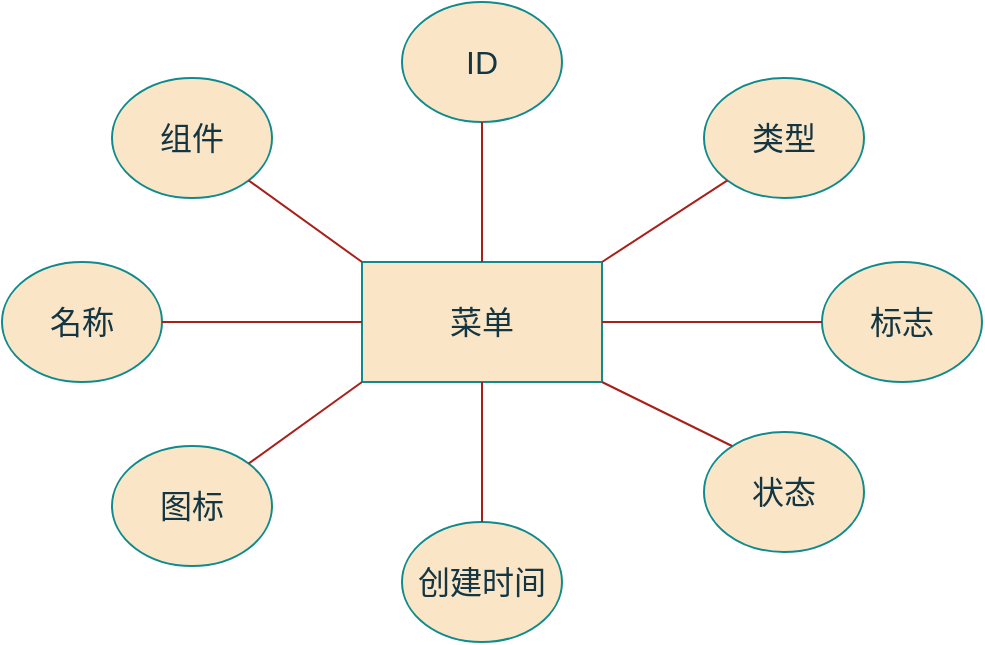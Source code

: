 <mxfile version="21.2.1" type="device">
  <diagram name="第 1 页" id="uwKSu-H3l_kru5IloZrT">
    <mxGraphModel dx="1044" dy="359" grid="0" gridSize="10" guides="1" tooltips="1" connect="1" arrows="1" fold="1" page="0" pageScale="1" pageWidth="827" pageHeight="1169" math="0" shadow="0">
      <root>
        <mxCell id="0" />
        <mxCell id="1" parent="0" />
        <mxCell id="CCTWVmGjXVh84asYvsrQ-1" value="菜单" style="rounded=0;whiteSpace=wrap;html=1;strokeColor=#0F8B8D;fontSize=16;fontColor=#143642;fillColor=#FAE5C7;labelBackgroundColor=none;" parent="1" vertex="1">
          <mxGeometry x="211" y="219" width="120" height="60" as="geometry" />
        </mxCell>
        <mxCell id="CCTWVmGjXVh84asYvsrQ-2" value="标志" style="ellipse;whiteSpace=wrap;html=1;strokeColor=#0F8B8D;fontSize=16;fontColor=#143642;fillColor=#FAE5C7;labelBackgroundColor=none;" parent="1" vertex="1">
          <mxGeometry x="441" y="219" width="80" height="60" as="geometry" />
        </mxCell>
        <mxCell id="CCTWVmGjXVh84asYvsrQ-3" value="创建时间" style="ellipse;whiteSpace=wrap;html=1;strokeColor=#0F8B8D;fontSize=16;fontColor=#143642;fillColor=#FAE5C7;labelBackgroundColor=none;" parent="1" vertex="1">
          <mxGeometry x="231" y="349" width="80" height="60" as="geometry" />
        </mxCell>
        <mxCell id="CCTWVmGjXVh84asYvsrQ-4" value="名称" style="ellipse;whiteSpace=wrap;html=1;strokeColor=#0F8B8D;fontSize=16;fontColor=#143642;fillColor=#FAE5C7;labelBackgroundColor=none;" parent="1" vertex="1">
          <mxGeometry x="31" y="219" width="80" height="60" as="geometry" />
        </mxCell>
        <mxCell id="CCTWVmGjXVh84asYvsrQ-5" value="图标" style="ellipse;whiteSpace=wrap;html=1;strokeColor=#0F8B8D;fontSize=16;fontColor=#143642;fillColor=#FAE5C7;labelBackgroundColor=none;" parent="1" vertex="1">
          <mxGeometry x="86" y="311" width="80" height="60" as="geometry" />
        </mxCell>
        <mxCell id="CCTWVmGjXVh84asYvsrQ-6" value="ID" style="ellipse;whiteSpace=wrap;html=1;strokeColor=#0F8B8D;fontSize=16;fontColor=#143642;fillColor=#FAE5C7;labelBackgroundColor=none;" parent="1" vertex="1">
          <mxGeometry x="231" y="89" width="80" height="60" as="geometry" />
        </mxCell>
        <mxCell id="CCTWVmGjXVh84asYvsrQ-7" value="状态" style="ellipse;whiteSpace=wrap;html=1;strokeColor=#0F8B8D;fontSize=16;fontColor=#143642;fillColor=#FAE5C7;labelBackgroundColor=none;" parent="1" vertex="1">
          <mxGeometry x="382" y="304" width="80" height="60" as="geometry" />
        </mxCell>
        <mxCell id="CCTWVmGjXVh84asYvsrQ-8" value="" style="endArrow=none;html=1;rounded=0;strokeColor=#A8201A;fontSize=12;fontColor=default;startSize=8;endSize=8;fillColor=#FAE5C7;curved=1;entryX=0.5;entryY=1;entryDx=0;entryDy=0;exitX=0.5;exitY=0;exitDx=0;exitDy=0;labelBackgroundColor=none;" parent="1" source="CCTWVmGjXVh84asYvsrQ-1" target="CCTWVmGjXVh84asYvsrQ-6" edge="1">
          <mxGeometry width="50" height="50" relative="1" as="geometry">
            <mxPoint x="141" y="299" as="sourcePoint" />
            <mxPoint x="191" y="249" as="targetPoint" />
          </mxGeometry>
        </mxCell>
        <mxCell id="CCTWVmGjXVh84asYvsrQ-9" value="" style="endArrow=none;html=1;rounded=0;strokeColor=#A8201A;fontSize=12;fontColor=default;startSize=8;endSize=8;fillColor=#FAE5C7;curved=1;exitX=1;exitY=1;exitDx=0;exitDy=0;labelBackgroundColor=none;" parent="1" source="CCTWVmGjXVh84asYvsrQ-1" edge="1">
          <mxGeometry width="50" height="50" relative="1" as="geometry">
            <mxPoint x="141" y="299" as="sourcePoint" />
            <mxPoint x="396" y="311" as="targetPoint" />
          </mxGeometry>
        </mxCell>
        <mxCell id="CCTWVmGjXVh84asYvsrQ-10" value="" style="endArrow=none;html=1;rounded=0;strokeColor=#A8201A;fontSize=12;fontColor=default;startSize=8;endSize=8;fillColor=#FAE5C7;curved=1;entryX=1;entryY=0;entryDx=0;entryDy=0;exitX=0;exitY=1;exitDx=0;exitDy=0;labelBackgroundColor=none;" parent="1" source="CCTWVmGjXVh84asYvsrQ-1" target="CCTWVmGjXVh84asYvsrQ-5" edge="1">
          <mxGeometry width="50" height="50" relative="1" as="geometry">
            <mxPoint x="141" y="299" as="sourcePoint" />
            <mxPoint x="191" y="249" as="targetPoint" />
          </mxGeometry>
        </mxCell>
        <mxCell id="CCTWVmGjXVh84asYvsrQ-11" value="" style="endArrow=none;html=1;rounded=0;strokeColor=#A8201A;fontSize=12;fontColor=default;startSize=8;endSize=8;fillColor=#FAE5C7;curved=1;entryX=0;entryY=0.5;entryDx=0;entryDy=0;exitX=1;exitY=0.5;exitDx=0;exitDy=0;labelBackgroundColor=none;" parent="1" source="CCTWVmGjXVh84asYvsrQ-4" target="CCTWVmGjXVh84asYvsrQ-1" edge="1">
          <mxGeometry width="50" height="50" relative="1" as="geometry">
            <mxPoint x="141" y="299" as="sourcePoint" />
            <mxPoint x="191" y="249" as="targetPoint" />
          </mxGeometry>
        </mxCell>
        <mxCell id="CCTWVmGjXVh84asYvsrQ-12" value="" style="endArrow=none;html=1;rounded=0;strokeColor=#A8201A;fontSize=12;fontColor=default;startSize=8;endSize=8;fillColor=#FAE5C7;curved=1;entryX=0;entryY=0.5;entryDx=0;entryDy=0;exitX=1;exitY=0.5;exitDx=0;exitDy=0;labelBackgroundColor=none;" parent="1" source="CCTWVmGjXVh84asYvsrQ-1" target="CCTWVmGjXVh84asYvsrQ-2" edge="1">
          <mxGeometry width="50" height="50" relative="1" as="geometry">
            <mxPoint x="141" y="299" as="sourcePoint" />
            <mxPoint x="191" y="249" as="targetPoint" />
          </mxGeometry>
        </mxCell>
        <mxCell id="CCTWVmGjXVh84asYvsrQ-13" value="" style="endArrow=none;html=1;rounded=0;strokeColor=#A8201A;fontSize=12;fontColor=default;startSize=8;endSize=8;fillColor=#FAE5C7;curved=1;entryX=0.5;entryY=1;entryDx=0;entryDy=0;exitX=0.5;exitY=0;exitDx=0;exitDy=0;labelBackgroundColor=none;" parent="1" source="CCTWVmGjXVh84asYvsrQ-3" target="CCTWVmGjXVh84asYvsrQ-1" edge="1">
          <mxGeometry width="50" height="50" relative="1" as="geometry">
            <mxPoint x="141" y="299" as="sourcePoint" />
            <mxPoint x="191" y="249" as="targetPoint" />
          </mxGeometry>
        </mxCell>
        <mxCell id="CCTWVmGjXVh84asYvsrQ-14" value="类型" style="ellipse;whiteSpace=wrap;html=1;strokeColor=#0F8B8D;fontSize=16;fontColor=#143642;fillColor=#FAE5C7;labelBackgroundColor=none;" parent="1" vertex="1">
          <mxGeometry x="382" y="127" width="80" height="60" as="geometry" />
        </mxCell>
        <mxCell id="CCTWVmGjXVh84asYvsrQ-15" value="组件" style="ellipse;whiteSpace=wrap;html=1;strokeColor=#0F8B8D;fontSize=16;fontColor=#143642;fillColor=#FAE5C7;labelBackgroundColor=none;" parent="1" vertex="1">
          <mxGeometry x="86" y="127" width="80" height="60" as="geometry" />
        </mxCell>
        <mxCell id="CCTWVmGjXVh84asYvsrQ-17" value="" style="endArrow=none;html=1;rounded=0;strokeColor=#A8201A;fontSize=12;fontColor=default;startSize=8;endSize=8;fillColor=#FAE5C7;curved=1;entryX=0;entryY=1;entryDx=0;entryDy=0;exitX=1;exitY=0;exitDx=0;exitDy=0;labelBackgroundColor=none;" parent="1" source="CCTWVmGjXVh84asYvsrQ-1" target="CCTWVmGjXVh84asYvsrQ-14" edge="1">
          <mxGeometry width="50" height="50" relative="1" as="geometry">
            <mxPoint x="348" y="198" as="sourcePoint" />
            <mxPoint x="458" y="198" as="targetPoint" />
          </mxGeometry>
        </mxCell>
        <mxCell id="CCTWVmGjXVh84asYvsrQ-18" value="" style="endArrow=none;html=1;rounded=0;strokeColor=#A8201A;fontSize=12;fontColor=default;startSize=8;endSize=8;fillColor=#FAE5C7;curved=1;entryX=0;entryY=0;entryDx=0;entryDy=0;exitX=1;exitY=1;exitDx=0;exitDy=0;labelBackgroundColor=none;" parent="1" source="CCTWVmGjXVh84asYvsrQ-15" target="CCTWVmGjXVh84asYvsrQ-1" edge="1">
          <mxGeometry width="50" height="50" relative="1" as="geometry">
            <mxPoint x="177" y="187" as="sourcePoint" />
            <mxPoint x="287" y="187" as="targetPoint" />
          </mxGeometry>
        </mxCell>
      </root>
    </mxGraphModel>
  </diagram>
</mxfile>
